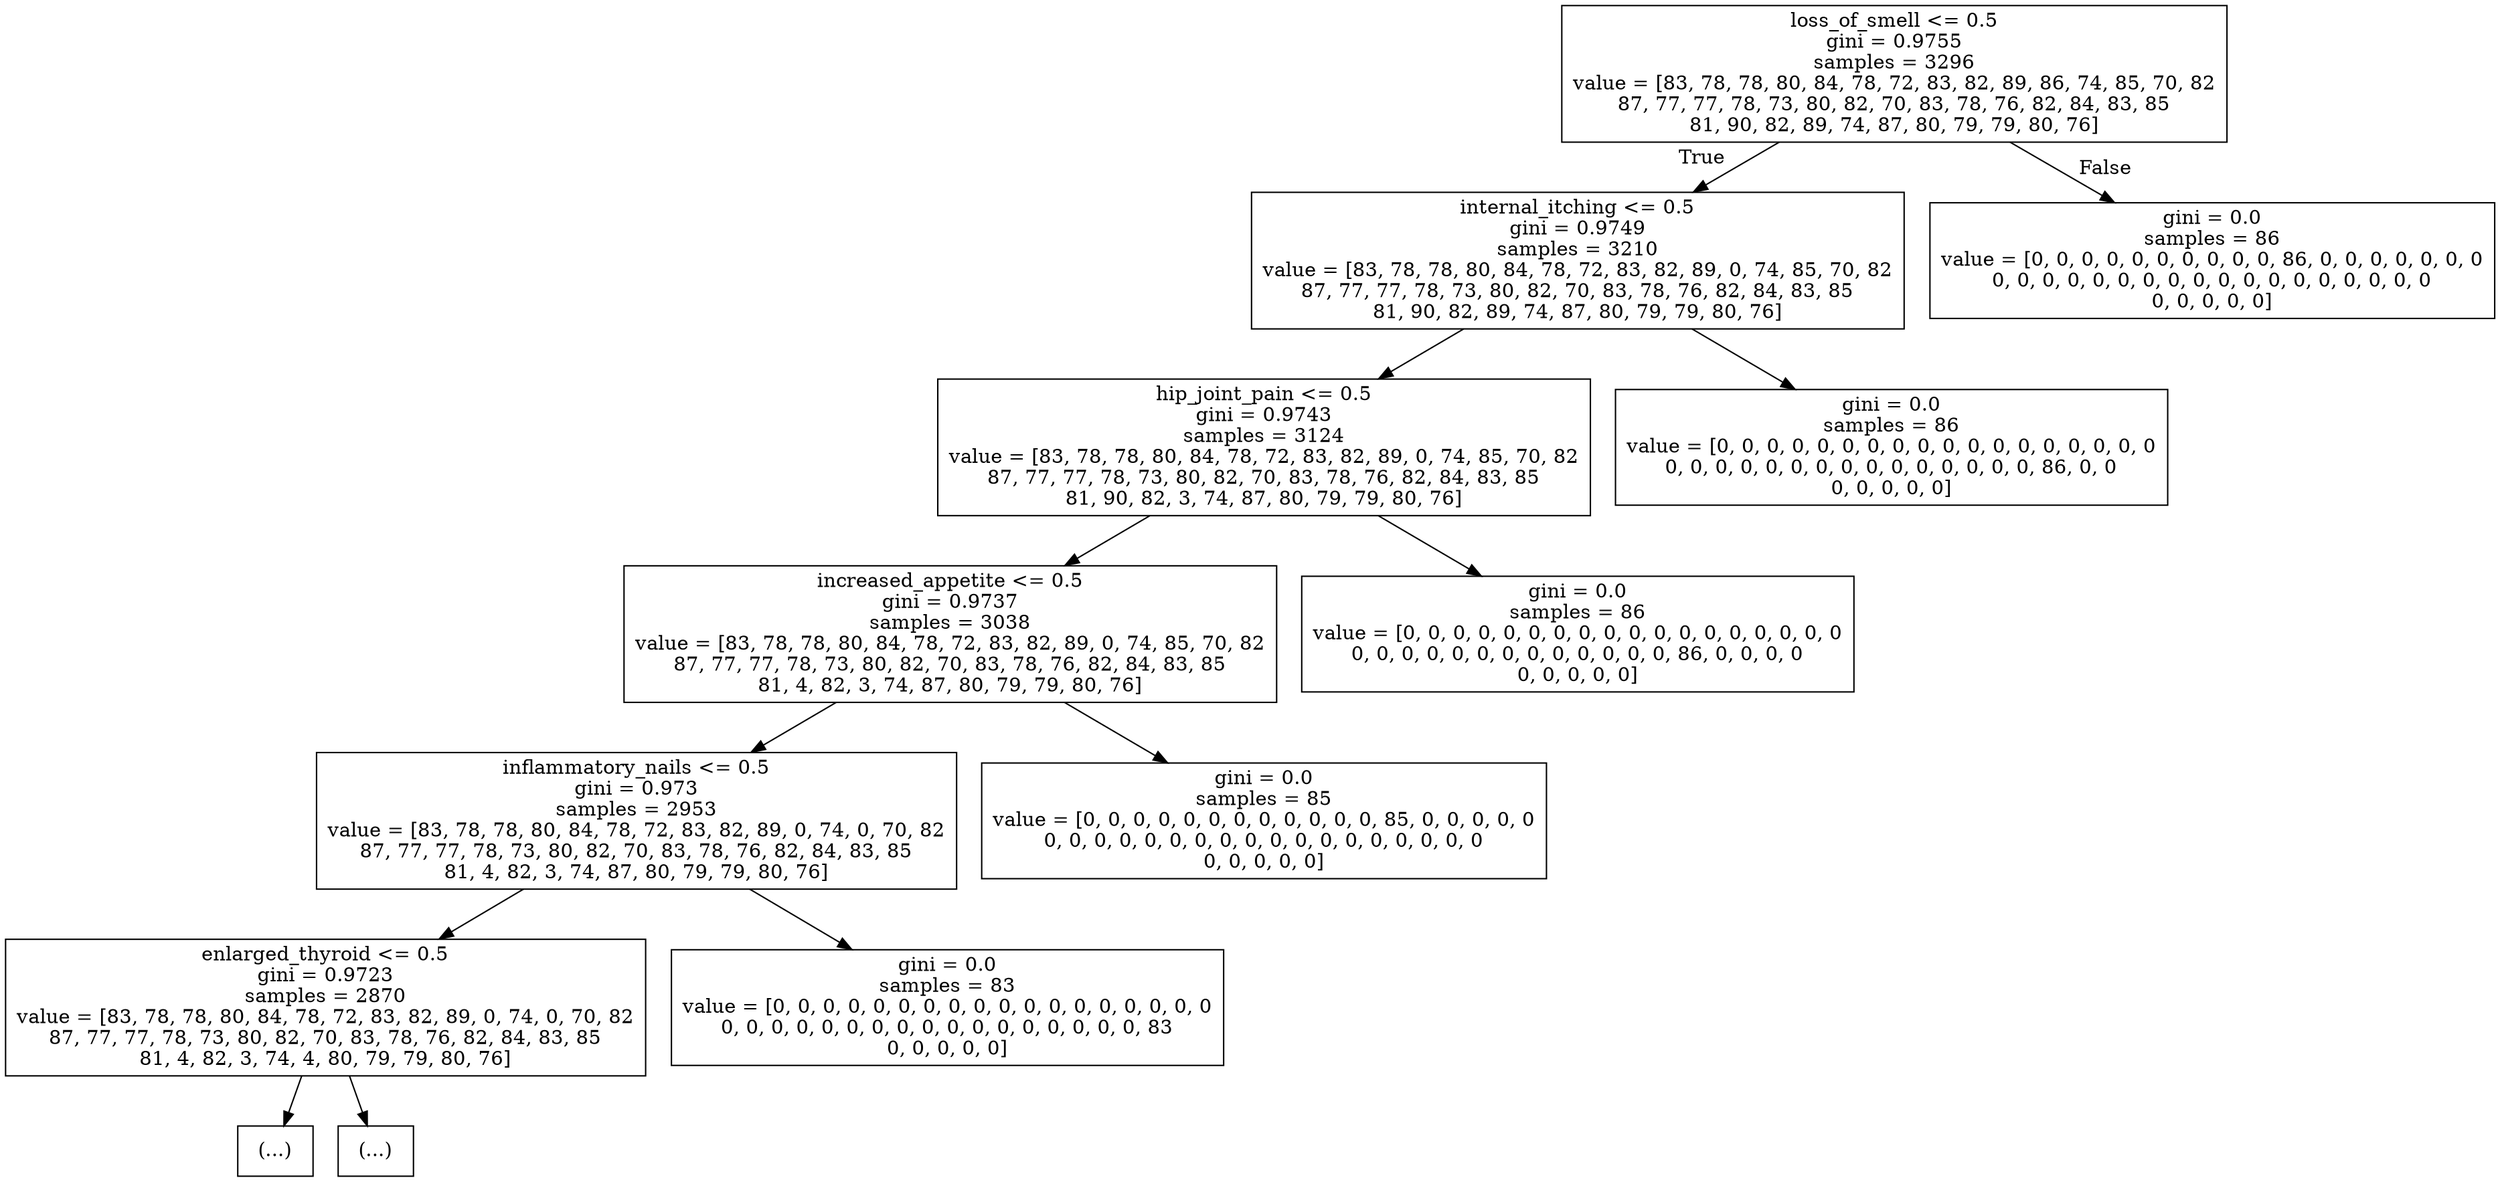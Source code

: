 digraph Tree {
node [shape=box] ;
0 [label="loss_of_smell <= 0.5\ngini = 0.9755\nsamples = 3296\nvalue = [83, 78, 78, 80, 84, 78, 72, 83, 82, 89, 86, 74, 85, 70, 82\n87, 77, 77, 78, 73, 80, 82, 70, 83, 78, 76, 82, 84, 83, 85\n81, 90, 82, 89, 74, 87, 80, 79, 79, 80, 76]"] ;
1 [label="internal_itching <= 0.5\ngini = 0.9749\nsamples = 3210\nvalue = [83, 78, 78, 80, 84, 78, 72, 83, 82, 89, 0, 74, 85, 70, 82\n87, 77, 77, 78, 73, 80, 82, 70, 83, 78, 76, 82, 84, 83, 85\n81, 90, 82, 89, 74, 87, 80, 79, 79, 80, 76]"] ;
0 -> 1 [labeldistance=2.5, labelangle=45, headlabel="True"] ;
2 [label="hip_joint_pain <= 0.5\ngini = 0.9743\nsamples = 3124\nvalue = [83, 78, 78, 80, 84, 78, 72, 83, 82, 89, 0, 74, 85, 70, 82\n87, 77, 77, 78, 73, 80, 82, 70, 83, 78, 76, 82, 84, 83, 85\n81, 90, 82, 3, 74, 87, 80, 79, 79, 80, 76]"] ;
1 -> 2 ;
3 [label="increased_appetite <= 0.5\ngini = 0.9737\nsamples = 3038\nvalue = [83, 78, 78, 80, 84, 78, 72, 83, 82, 89, 0, 74, 85, 70, 82\n87, 77, 77, 78, 73, 80, 82, 70, 83, 78, 76, 82, 84, 83, 85\n81, 4, 82, 3, 74, 87, 80, 79, 79, 80, 76]"] ;
2 -> 3 ;
4 [label="inflammatory_nails <= 0.5\ngini = 0.973\nsamples = 2953\nvalue = [83, 78, 78, 80, 84, 78, 72, 83, 82, 89, 0, 74, 0, 70, 82\n87, 77, 77, 78, 73, 80, 82, 70, 83, 78, 76, 82, 84, 83, 85\n81, 4, 82, 3, 74, 87, 80, 79, 79, 80, 76]"] ;
3 -> 4 ;
5 [label="enlarged_thyroid <= 0.5\ngini = 0.9723\nsamples = 2870\nvalue = [83, 78, 78, 80, 84, 78, 72, 83, 82, 89, 0, 74, 0, 70, 82\n87, 77, 77, 78, 73, 80, 82, 70, 83, 78, 76, 82, 84, 83, 85\n81, 4, 82, 3, 74, 4, 80, 79, 79, 80, 76]"] ;
4 -> 5 ;
6 [label="(...)"] ;
5 -> 6 ;
141 [label="(...)"] ;
5 -> 141 ;
142 [label="gini = 0.0\nsamples = 83\nvalue = [0, 0, 0, 0, 0, 0, 0, 0, 0, 0, 0, 0, 0, 0, 0, 0, 0, 0\n0, 0, 0, 0, 0, 0, 0, 0, 0, 0, 0, 0, 0, 0, 0, 0, 0, 83\n0, 0, 0, 0, 0]"] ;
4 -> 142 ;
143 [label="gini = 0.0\nsamples = 85\nvalue = [0, 0, 0, 0, 0, 0, 0, 0, 0, 0, 0, 0, 85, 0, 0, 0, 0, 0\n0, 0, 0, 0, 0, 0, 0, 0, 0, 0, 0, 0, 0, 0, 0, 0, 0, 0\n0, 0, 0, 0, 0]"] ;
3 -> 143 ;
144 [label="gini = 0.0\nsamples = 86\nvalue = [0, 0, 0, 0, 0, 0, 0, 0, 0, 0, 0, 0, 0, 0, 0, 0, 0, 0\n0, 0, 0, 0, 0, 0, 0, 0, 0, 0, 0, 0, 0, 86, 0, 0, 0, 0\n0, 0, 0, 0, 0]"] ;
2 -> 144 ;
145 [label="gini = 0.0\nsamples = 86\nvalue = [0, 0, 0, 0, 0, 0, 0, 0, 0, 0, 0, 0, 0, 0, 0, 0, 0, 0\n0, 0, 0, 0, 0, 0, 0, 0, 0, 0, 0, 0, 0, 0, 0, 86, 0, 0\n0, 0, 0, 0, 0]"] ;
1 -> 145 ;
146 [label="gini = 0.0\nsamples = 86\nvalue = [0, 0, 0, 0, 0, 0, 0, 0, 0, 0, 86, 0, 0, 0, 0, 0, 0, 0\n0, 0, 0, 0, 0, 0, 0, 0, 0, 0, 0, 0, 0, 0, 0, 0, 0, 0\n0, 0, 0, 0, 0]"] ;
0 -> 146 [labeldistance=2.5, labelangle=-45, headlabel="False"] ;
}